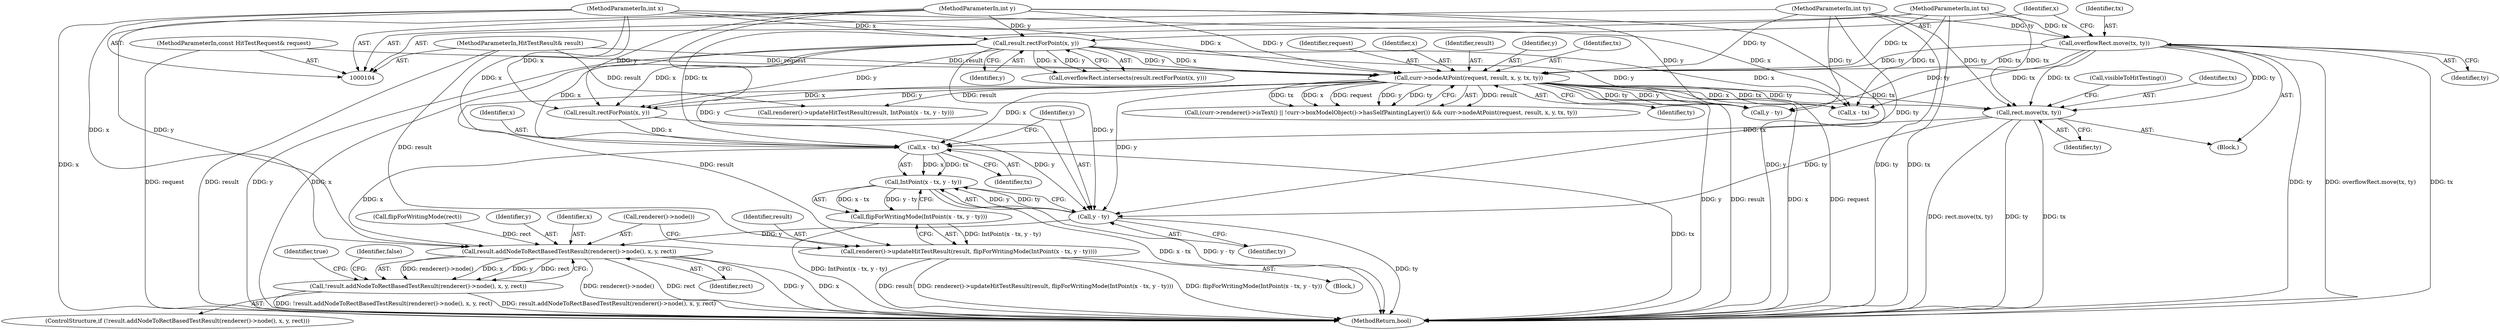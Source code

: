 digraph "0_Chrome_04cca6c05e4923f1b91e0dddf053e088456d8645@API" {
"1000231" [label="(Call,rect.move(tx, ty))"];
"1000142" [label="(Call,curr->nodeAtPoint(request, result, x, y, tx, ty))"];
"1000105" [label="(MethodParameterIn,const HitTestRequest& request)"];
"1000106" [label="(MethodParameterIn,HitTestResult& result)"];
"1000121" [label="(Call,result.rectForPoint(x, y))"];
"1000107" [label="(MethodParameterIn,int x)"];
"1000108" [label="(MethodParameterIn,int y)"];
"1000115" [label="(Call,overflowRect.move(tx, ty))"];
"1000109" [label="(MethodParameterIn,int tx)"];
"1000110" [label="(MethodParameterIn,int ty)"];
"1000246" [label="(Call,x - tx)"];
"1000245" [label="(Call,IntPoint(x - tx, y - ty))"];
"1000244" [label="(Call,flipForWritingMode(IntPoint(x - tx, y - ty)))"];
"1000242" [label="(Call,renderer()->updateHitTestResult(result, flipForWritingMode(IntPoint(x - tx, y - ty))))"];
"1000254" [label="(Call,result.addNodeToRectBasedTestResult(renderer()->node(), x, y, rect))"];
"1000253" [label="(Call,!result.addNodeToRectBasedTestResult(renderer()->node(), x, y, rect))"];
"1000249" [label="(Call,y - ty)"];
"1000116" [label="(Identifier,tx)"];
"1000143" [label="(Identifier,request)"];
"1000255" [label="(Call,renderer()->node())"];
"1000258" [label="(Identifier,rect)"];
"1000241" [label="(Block,)"];
"1000156" [label="(Call,y - ty)"];
"1000254" [label="(Call,result.addNodeToRectBasedTestResult(renderer()->node(), x, y, rect))"];
"1000137" [label="(Call,(curr->renderer()->isText() || !curr->boxModelObject()->hasSelfPaintingLayer()) && curr->nodeAtPoint(request, result, x, y, tx, ty))"];
"1000150" [label="(Call,renderer()->updateHitTestResult(result, IntPoint(x - tx, y - ty)))"];
"1000252" [label="(ControlStructure,if (!result.addNodeToRectBasedTestResult(renderer()->node(), x, y, rect)))"];
"1000123" [label="(Identifier,y)"];
"1000253" [label="(Call,!result.addNodeToRectBasedTestResult(renderer()->node(), x, y, rect))"];
"1000115" [label="(Call,overflowRect.move(tx, ty))"];
"1000247" [label="(Identifier,x)"];
"1000257" [label="(Identifier,y)"];
"1000142" [label="(Call,curr->nodeAtPoint(request, result, x, y, tx, ty))"];
"1000120" [label="(Call,overflowRect.intersects(result.rectForPoint(x, y)))"];
"1000110" [label="(MethodParameterIn,int ty)"];
"1000105" [label="(MethodParameterIn,const HitTestRequest& request)"];
"1000256" [label="(Identifier,x)"];
"1000250" [label="(Identifier,y)"];
"1000145" [label="(Identifier,x)"];
"1000251" [label="(Identifier,ty)"];
"1000108" [label="(MethodParameterIn,int y)"];
"1000144" [label="(Identifier,result)"];
"1000229" [label="(Call,flipForWritingMode(rect))"];
"1000248" [label="(Identifier,tx)"];
"1000236" [label="(Call,visibleToHitTesting())"];
"1000117" [label="(Identifier,ty)"];
"1000244" [label="(Call,flipForWritingMode(IntPoint(x - tx, y - ty)))"];
"1000249" [label="(Call,y - ty)"];
"1000233" [label="(Identifier,ty)"];
"1000107" [label="(MethodParameterIn,int x)"];
"1000146" [label="(Identifier,y)"];
"1000106" [label="(MethodParameterIn,HitTestResult& result)"];
"1000121" [label="(Call,result.rectForPoint(x, y))"];
"1000111" [label="(Block,)"];
"1000231" [label="(Call,rect.move(tx, ty))"];
"1000260" [label="(Identifier,true)"];
"1000245" [label="(Call,IntPoint(x - tx, y - ty))"];
"1000242" [label="(Call,renderer()->updateHitTestResult(result, flipForWritingMode(IntPoint(x - tx, y - ty))))"];
"1000148" [label="(Identifier,ty)"];
"1000153" [label="(Call,x - tx)"];
"1000238" [label="(Call,result.rectForPoint(x, y))"];
"1000109" [label="(MethodParameterIn,int tx)"];
"1000243" [label="(Identifier,result)"];
"1000232" [label="(Identifier,tx)"];
"1000122" [label="(Identifier,x)"];
"1000246" [label="(Call,x - tx)"];
"1000147" [label="(Identifier,tx)"];
"1000262" [label="(Identifier,false)"];
"1000263" [label="(MethodReturn,bool)"];
"1000231" -> "1000111"  [label="AST: "];
"1000231" -> "1000233"  [label="CFG: "];
"1000232" -> "1000231"  [label="AST: "];
"1000233" -> "1000231"  [label="AST: "];
"1000236" -> "1000231"  [label="CFG: "];
"1000231" -> "1000263"  [label="DDG: rect.move(tx, ty)"];
"1000231" -> "1000263"  [label="DDG: ty"];
"1000231" -> "1000263"  [label="DDG: tx"];
"1000142" -> "1000231"  [label="DDG: tx"];
"1000142" -> "1000231"  [label="DDG: ty"];
"1000115" -> "1000231"  [label="DDG: tx"];
"1000115" -> "1000231"  [label="DDG: ty"];
"1000109" -> "1000231"  [label="DDG: tx"];
"1000110" -> "1000231"  [label="DDG: ty"];
"1000231" -> "1000246"  [label="DDG: tx"];
"1000231" -> "1000249"  [label="DDG: ty"];
"1000142" -> "1000137"  [label="AST: "];
"1000142" -> "1000148"  [label="CFG: "];
"1000143" -> "1000142"  [label="AST: "];
"1000144" -> "1000142"  [label="AST: "];
"1000145" -> "1000142"  [label="AST: "];
"1000146" -> "1000142"  [label="AST: "];
"1000147" -> "1000142"  [label="AST: "];
"1000148" -> "1000142"  [label="AST: "];
"1000137" -> "1000142"  [label="CFG: "];
"1000142" -> "1000263"  [label="DDG: result"];
"1000142" -> "1000263"  [label="DDG: x"];
"1000142" -> "1000263"  [label="DDG: request"];
"1000142" -> "1000263"  [label="DDG: y"];
"1000142" -> "1000137"  [label="DDG: result"];
"1000142" -> "1000137"  [label="DDG: tx"];
"1000142" -> "1000137"  [label="DDG: x"];
"1000142" -> "1000137"  [label="DDG: request"];
"1000142" -> "1000137"  [label="DDG: y"];
"1000142" -> "1000137"  [label="DDG: ty"];
"1000105" -> "1000142"  [label="DDG: request"];
"1000106" -> "1000142"  [label="DDG: result"];
"1000121" -> "1000142"  [label="DDG: x"];
"1000121" -> "1000142"  [label="DDG: y"];
"1000107" -> "1000142"  [label="DDG: x"];
"1000108" -> "1000142"  [label="DDG: y"];
"1000115" -> "1000142"  [label="DDG: tx"];
"1000115" -> "1000142"  [label="DDG: ty"];
"1000109" -> "1000142"  [label="DDG: tx"];
"1000110" -> "1000142"  [label="DDG: ty"];
"1000142" -> "1000150"  [label="DDG: result"];
"1000142" -> "1000153"  [label="DDG: x"];
"1000142" -> "1000153"  [label="DDG: tx"];
"1000142" -> "1000156"  [label="DDG: y"];
"1000142" -> "1000156"  [label="DDG: ty"];
"1000142" -> "1000238"  [label="DDG: x"];
"1000142" -> "1000238"  [label="DDG: y"];
"1000142" -> "1000242"  [label="DDG: result"];
"1000142" -> "1000246"  [label="DDG: x"];
"1000142" -> "1000249"  [label="DDG: y"];
"1000105" -> "1000104"  [label="AST: "];
"1000105" -> "1000263"  [label="DDG: request"];
"1000106" -> "1000104"  [label="AST: "];
"1000106" -> "1000263"  [label="DDG: result"];
"1000106" -> "1000150"  [label="DDG: result"];
"1000106" -> "1000242"  [label="DDG: result"];
"1000121" -> "1000120"  [label="AST: "];
"1000121" -> "1000123"  [label="CFG: "];
"1000122" -> "1000121"  [label="AST: "];
"1000123" -> "1000121"  [label="AST: "];
"1000120" -> "1000121"  [label="CFG: "];
"1000121" -> "1000263"  [label="DDG: y"];
"1000121" -> "1000263"  [label="DDG: x"];
"1000121" -> "1000120"  [label="DDG: x"];
"1000121" -> "1000120"  [label="DDG: y"];
"1000107" -> "1000121"  [label="DDG: x"];
"1000108" -> "1000121"  [label="DDG: y"];
"1000121" -> "1000153"  [label="DDG: x"];
"1000121" -> "1000156"  [label="DDG: y"];
"1000121" -> "1000238"  [label="DDG: x"];
"1000121" -> "1000238"  [label="DDG: y"];
"1000121" -> "1000246"  [label="DDG: x"];
"1000121" -> "1000249"  [label="DDG: y"];
"1000107" -> "1000104"  [label="AST: "];
"1000107" -> "1000263"  [label="DDG: x"];
"1000107" -> "1000153"  [label="DDG: x"];
"1000107" -> "1000238"  [label="DDG: x"];
"1000107" -> "1000246"  [label="DDG: x"];
"1000107" -> "1000254"  [label="DDG: x"];
"1000108" -> "1000104"  [label="AST: "];
"1000108" -> "1000263"  [label="DDG: y"];
"1000108" -> "1000156"  [label="DDG: y"];
"1000108" -> "1000238"  [label="DDG: y"];
"1000108" -> "1000249"  [label="DDG: y"];
"1000108" -> "1000254"  [label="DDG: y"];
"1000115" -> "1000111"  [label="AST: "];
"1000115" -> "1000117"  [label="CFG: "];
"1000116" -> "1000115"  [label="AST: "];
"1000117" -> "1000115"  [label="AST: "];
"1000122" -> "1000115"  [label="CFG: "];
"1000115" -> "1000263"  [label="DDG: ty"];
"1000115" -> "1000263"  [label="DDG: overflowRect.move(tx, ty)"];
"1000115" -> "1000263"  [label="DDG: tx"];
"1000109" -> "1000115"  [label="DDG: tx"];
"1000110" -> "1000115"  [label="DDG: ty"];
"1000115" -> "1000153"  [label="DDG: tx"];
"1000115" -> "1000156"  [label="DDG: ty"];
"1000109" -> "1000104"  [label="AST: "];
"1000109" -> "1000263"  [label="DDG: tx"];
"1000109" -> "1000153"  [label="DDG: tx"];
"1000109" -> "1000246"  [label="DDG: tx"];
"1000110" -> "1000104"  [label="AST: "];
"1000110" -> "1000263"  [label="DDG: ty"];
"1000110" -> "1000156"  [label="DDG: ty"];
"1000110" -> "1000249"  [label="DDG: ty"];
"1000246" -> "1000245"  [label="AST: "];
"1000246" -> "1000248"  [label="CFG: "];
"1000247" -> "1000246"  [label="AST: "];
"1000248" -> "1000246"  [label="AST: "];
"1000250" -> "1000246"  [label="CFG: "];
"1000246" -> "1000263"  [label="DDG: tx"];
"1000246" -> "1000245"  [label="DDG: x"];
"1000246" -> "1000245"  [label="DDG: tx"];
"1000238" -> "1000246"  [label="DDG: x"];
"1000246" -> "1000254"  [label="DDG: x"];
"1000245" -> "1000244"  [label="AST: "];
"1000245" -> "1000249"  [label="CFG: "];
"1000249" -> "1000245"  [label="AST: "];
"1000244" -> "1000245"  [label="CFG: "];
"1000245" -> "1000263"  [label="DDG: x - tx"];
"1000245" -> "1000263"  [label="DDG: y - ty"];
"1000245" -> "1000244"  [label="DDG: x - tx"];
"1000245" -> "1000244"  [label="DDG: y - ty"];
"1000249" -> "1000245"  [label="DDG: y"];
"1000249" -> "1000245"  [label="DDG: ty"];
"1000244" -> "1000242"  [label="AST: "];
"1000242" -> "1000244"  [label="CFG: "];
"1000244" -> "1000263"  [label="DDG: IntPoint(x - tx, y - ty)"];
"1000244" -> "1000242"  [label="DDG: IntPoint(x - tx, y - ty)"];
"1000242" -> "1000241"  [label="AST: "];
"1000243" -> "1000242"  [label="AST: "];
"1000255" -> "1000242"  [label="CFG: "];
"1000242" -> "1000263"  [label="DDG: renderer()->updateHitTestResult(result, flipForWritingMode(IntPoint(x - tx, y - ty)))"];
"1000242" -> "1000263"  [label="DDG: flipForWritingMode(IntPoint(x - tx, y - ty))"];
"1000242" -> "1000263"  [label="DDG: result"];
"1000254" -> "1000253"  [label="AST: "];
"1000254" -> "1000258"  [label="CFG: "];
"1000255" -> "1000254"  [label="AST: "];
"1000256" -> "1000254"  [label="AST: "];
"1000257" -> "1000254"  [label="AST: "];
"1000258" -> "1000254"  [label="AST: "];
"1000253" -> "1000254"  [label="CFG: "];
"1000254" -> "1000263"  [label="DDG: renderer()->node()"];
"1000254" -> "1000263"  [label="DDG: rect"];
"1000254" -> "1000263"  [label="DDG: y"];
"1000254" -> "1000263"  [label="DDG: x"];
"1000254" -> "1000253"  [label="DDG: renderer()->node()"];
"1000254" -> "1000253"  [label="DDG: x"];
"1000254" -> "1000253"  [label="DDG: y"];
"1000254" -> "1000253"  [label="DDG: rect"];
"1000249" -> "1000254"  [label="DDG: y"];
"1000229" -> "1000254"  [label="DDG: rect"];
"1000253" -> "1000252"  [label="AST: "];
"1000260" -> "1000253"  [label="CFG: "];
"1000262" -> "1000253"  [label="CFG: "];
"1000253" -> "1000263"  [label="DDG: !result.addNodeToRectBasedTestResult(renderer()->node(), x, y, rect)"];
"1000253" -> "1000263"  [label="DDG: result.addNodeToRectBasedTestResult(renderer()->node(), x, y, rect)"];
"1000249" -> "1000251"  [label="CFG: "];
"1000250" -> "1000249"  [label="AST: "];
"1000251" -> "1000249"  [label="AST: "];
"1000249" -> "1000263"  [label="DDG: ty"];
"1000238" -> "1000249"  [label="DDG: y"];
}
